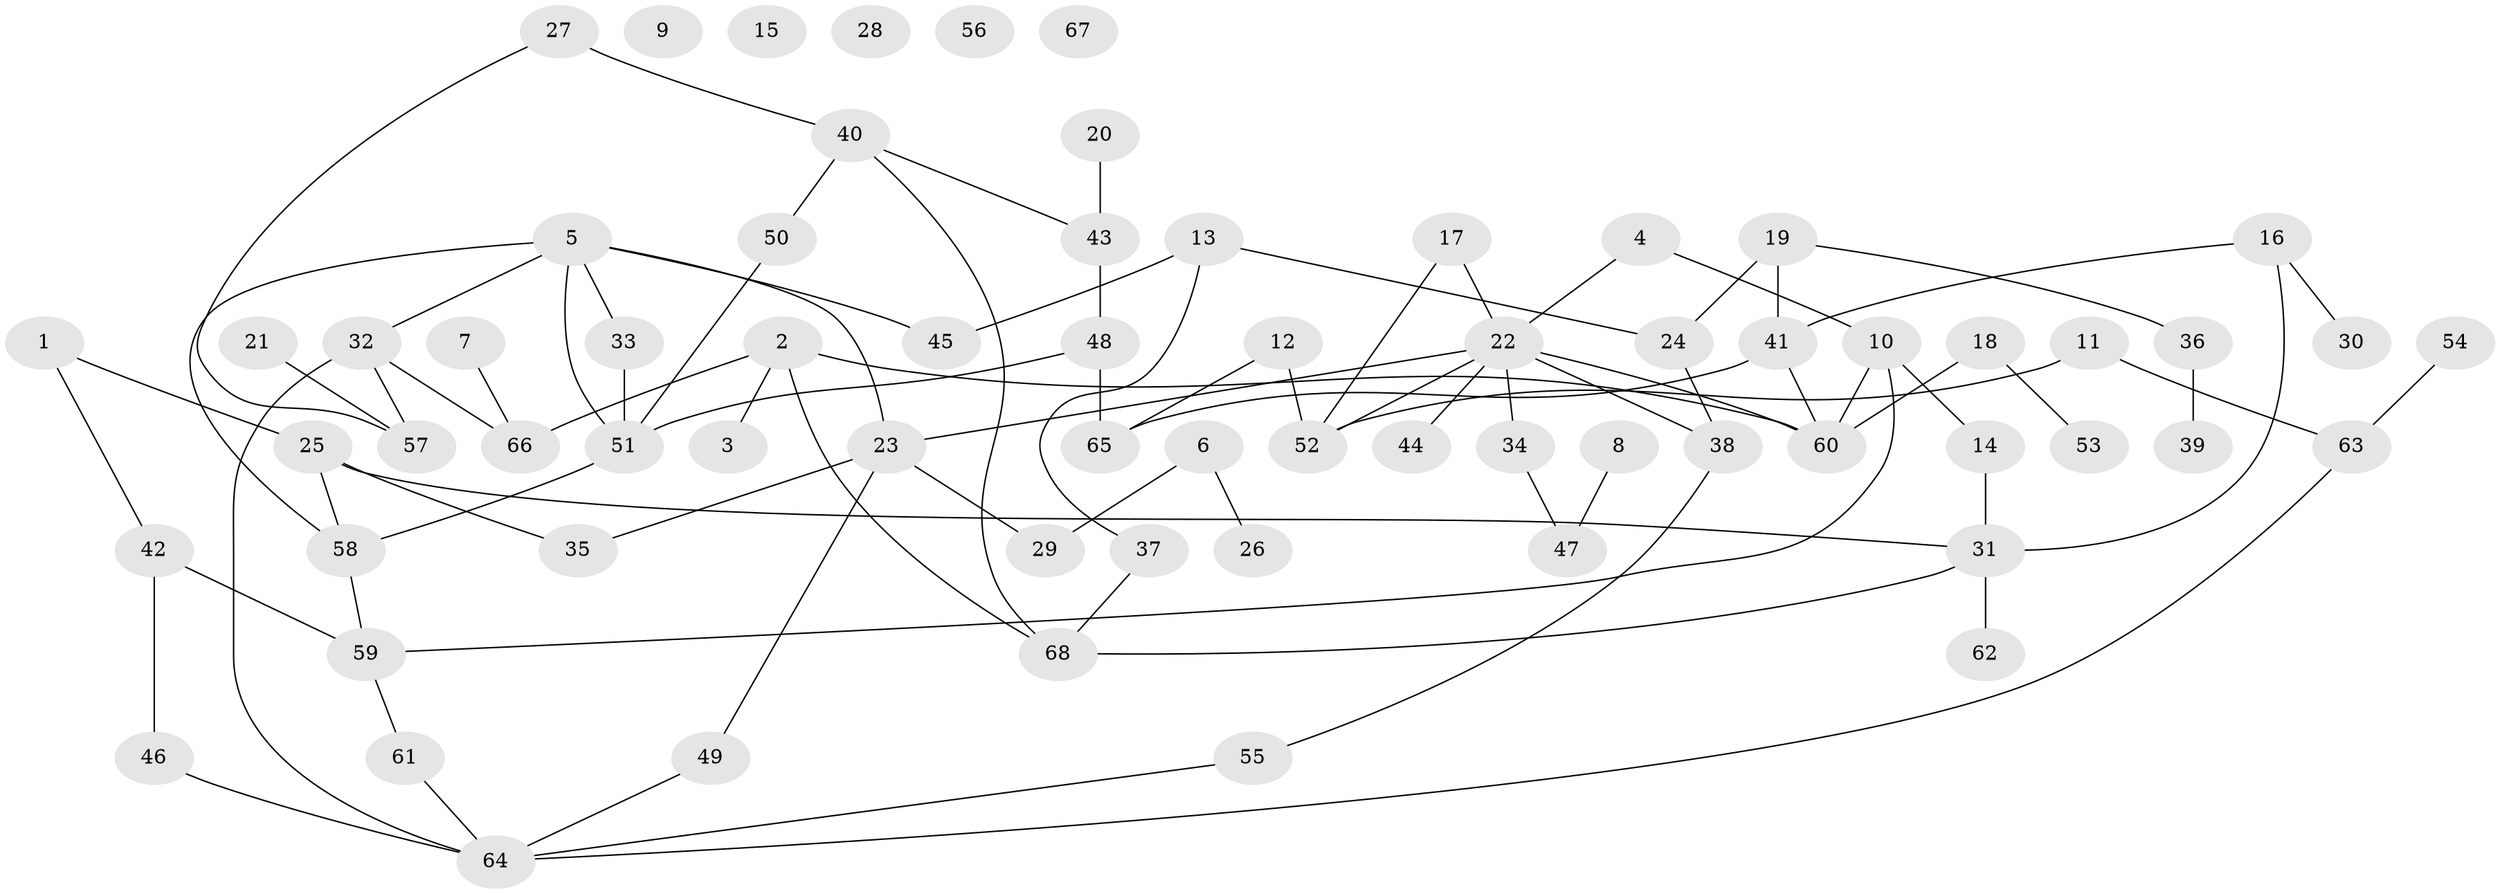 // coarse degree distribution, {2: 0.2127659574468085, 5: 0.1276595744680851, 1: 0.2553191489361702, 3: 0.1702127659574468, 7: 0.02127659574468085, 0: 0.10638297872340426, 6: 0.0425531914893617, 9: 0.02127659574468085, 4: 0.0425531914893617}
// Generated by graph-tools (version 1.1) at 2025/23/03/03/25 07:23:27]
// undirected, 68 vertices, 86 edges
graph export_dot {
graph [start="1"]
  node [color=gray90,style=filled];
  1;
  2;
  3;
  4;
  5;
  6;
  7;
  8;
  9;
  10;
  11;
  12;
  13;
  14;
  15;
  16;
  17;
  18;
  19;
  20;
  21;
  22;
  23;
  24;
  25;
  26;
  27;
  28;
  29;
  30;
  31;
  32;
  33;
  34;
  35;
  36;
  37;
  38;
  39;
  40;
  41;
  42;
  43;
  44;
  45;
  46;
  47;
  48;
  49;
  50;
  51;
  52;
  53;
  54;
  55;
  56;
  57;
  58;
  59;
  60;
  61;
  62;
  63;
  64;
  65;
  66;
  67;
  68;
  1 -- 25;
  1 -- 42;
  2 -- 3;
  2 -- 60;
  2 -- 66;
  2 -- 68;
  4 -- 10;
  4 -- 22;
  5 -- 23;
  5 -- 32;
  5 -- 33;
  5 -- 45;
  5 -- 51;
  5 -- 58;
  6 -- 26;
  6 -- 29;
  7 -- 66;
  8 -- 47;
  10 -- 14;
  10 -- 59;
  10 -- 60;
  11 -- 52;
  11 -- 63;
  12 -- 52;
  12 -- 65;
  13 -- 24;
  13 -- 37;
  13 -- 45;
  14 -- 31;
  16 -- 30;
  16 -- 31;
  16 -- 41;
  17 -- 22;
  17 -- 52;
  18 -- 53;
  18 -- 60;
  19 -- 24;
  19 -- 36;
  19 -- 41;
  20 -- 43;
  21 -- 57;
  22 -- 23;
  22 -- 34;
  22 -- 38;
  22 -- 44;
  22 -- 52;
  22 -- 60;
  23 -- 29;
  23 -- 35;
  23 -- 49;
  24 -- 38;
  25 -- 31;
  25 -- 35;
  25 -- 58;
  27 -- 40;
  27 -- 57;
  31 -- 62;
  31 -- 68;
  32 -- 57;
  32 -- 64;
  32 -- 66;
  33 -- 51;
  34 -- 47;
  36 -- 39;
  37 -- 68;
  38 -- 55;
  40 -- 43;
  40 -- 50;
  40 -- 68;
  41 -- 60;
  41 -- 65;
  42 -- 46;
  42 -- 59;
  43 -- 48;
  46 -- 64;
  48 -- 51;
  48 -- 65;
  49 -- 64;
  50 -- 51;
  51 -- 58;
  54 -- 63;
  55 -- 64;
  58 -- 59;
  59 -- 61;
  61 -- 64;
  63 -- 64;
}
